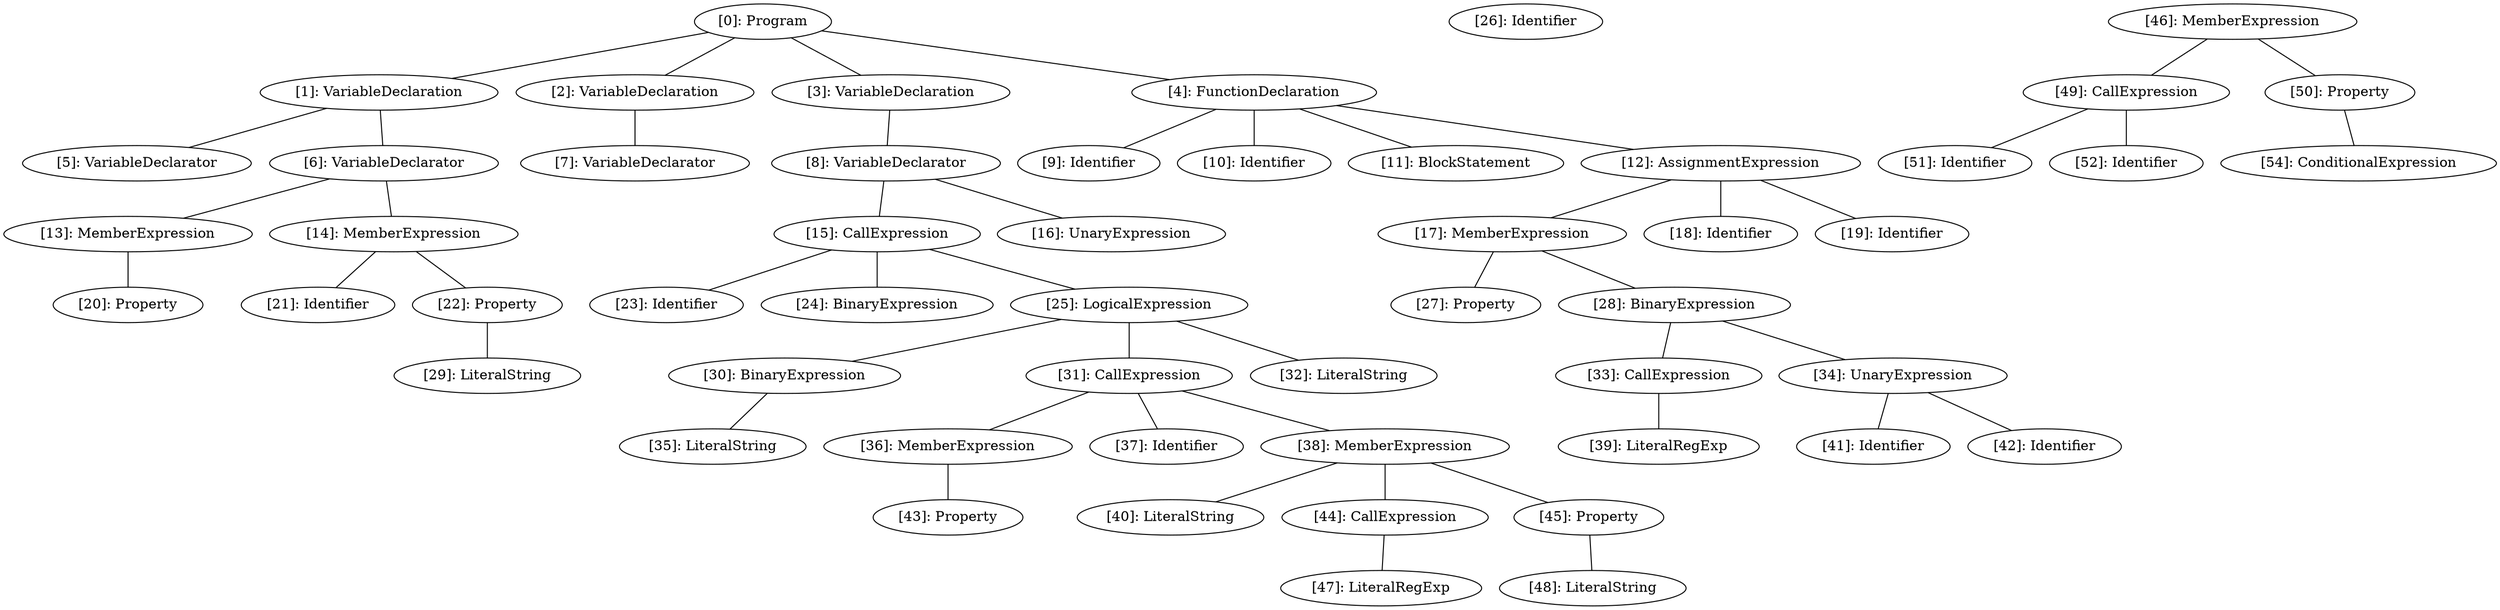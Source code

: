 // Result
graph {
	0 [label="[0]: Program"]
	1 [label="[1]: VariableDeclaration"]
	2 [label="[2]: VariableDeclaration"]
	3 [label="[3]: VariableDeclaration"]
	4 [label="[4]: FunctionDeclaration"]
	5 [label="[5]: VariableDeclarator"]
	6 [label="[6]: VariableDeclarator"]
	7 [label="[7]: VariableDeclarator"]
	8 [label="[8]: VariableDeclarator"]
	9 [label="[9]: Identifier"]
	10 [label="[10]: Identifier"]
	11 [label="[11]: BlockStatement"]
	12 [label="[12]: AssignmentExpression"]
	13 [label="[13]: MemberExpression"]
	14 [label="[14]: MemberExpression"]
	15 [label="[15]: CallExpression"]
	16 [label="[16]: UnaryExpression"]
	17 [label="[17]: MemberExpression"]
	18 [label="[18]: Identifier"]
	19 [label="[19]: Identifier"]
	20 [label="[20]: Property"]
	21 [label="[21]: Identifier"]
	22 [label="[22]: Property"]
	23 [label="[23]: Identifier"]
	24 [label="[24]: BinaryExpression"]
	25 [label="[25]: LogicalExpression"]
	26 [label="[26]: Identifier"]
	27 [label="[27]: Property"]
	28 [label="[28]: BinaryExpression"]
	29 [label="[29]: LiteralString"]
	30 [label="[30]: BinaryExpression"]
	31 [label="[31]: CallExpression"]
	32 [label="[32]: LiteralString"]
	33 [label="[33]: CallExpression"]
	34 [label="[34]: UnaryExpression"]
	35 [label="[35]: LiteralString"]
	36 [label="[36]: MemberExpression"]
	37 [label="[37]: Identifier"]
	38 [label="[38]: MemberExpression"]
	39 [label="[39]: LiteralRegExp"]
	40 [label="[40]: LiteralString"]
	41 [label="[41]: Identifier"]
	42 [label="[42]: Identifier"]
	43 [label="[43]: Property"]
	44 [label="[44]: CallExpression"]
	45 [label="[45]: Property"]
	46 [label="[46]: MemberExpression"]
	47 [label="[47]: LiteralRegExp"]
	48 [label="[48]: LiteralString"]
	49 [label="[49]: CallExpression"]
	50 [label="[50]: Property"]
	51 [label="[51]: Identifier"]
	52 [label="[52]: Identifier"]
	54 [label="[54]: ConditionalExpression"]
	0 -- 1
	0 -- 2
	0 -- 3
	0 -- 4
	1 -- 5
	1 -- 6
	2 -- 7
	3 -- 8
	4 -- 9
	4 -- 10
	4 -- 11
	4 -- 12
	6 -- 13
	6 -- 14
	8 -- 15
	8 -- 16
	12 -- 17
	12 -- 18
	12 -- 19
	13 -- 20
	14 -- 21
	14 -- 22
	15 -- 23
	15 -- 24
	15 -- 25
	17 -- 27
	17 -- 28
	22 -- 29
	25 -- 30
	25 -- 31
	25 -- 32
	28 -- 33
	28 -- 34
	30 -- 35
	31 -- 36
	31 -- 37
	31 -- 38
	33 -- 39
	34 -- 41
	34 -- 42
	36 -- 43
	38 -- 40
	38 -- 44
	38 -- 45
	44 -- 47
	45 -- 48
	46 -- 49
	46 -- 50
	49 -- 51
	49 -- 52
	50 -- 54
}
